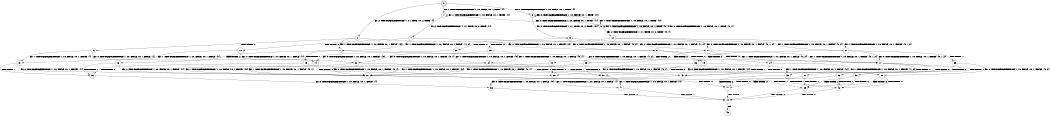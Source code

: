 digraph BCG {
size = "7, 10.5";
center = TRUE;
node [shape = circle];
0 [peripheries = 2];
0 -> 1 [label = "EX !1 !ATOMIC_EXCH_BRANCH (1, +0, FALSE, +0, 1, TRUE) !{}"];
0 -> 2 [label = "EX !2 !ATOMIC_EXCH_BRANCH (1, +1, TRUE, +0, 2, TRUE) !{}"];
0 -> 3 [label = "EX !0 !ATOMIC_EXCH_BRANCH (1, +0, FALSE, +0, 1, TRUE) !{}"];
1 -> 4 [label = "EX !2 !ATOMIC_EXCH_BRANCH (1, +1, TRUE, +0, 2, TRUE) !{1}"];
1 -> 5 [label = "EX !0 !ATOMIC_EXCH_BRANCH (1, +0, FALSE, +0, 1, TRUE) !{1}"];
1 -> 1 [label = "EX !1 !ATOMIC_EXCH_BRANCH (1, +0, FALSE, +0, 1, TRUE) !{1}"];
2 -> 6 [label = "TERMINATE !2"];
2 -> 7 [label = "EX !1 !ATOMIC_EXCH_BRANCH (1, +0, FALSE, +0, 1, FALSE) !{2}"];
2 -> 8 [label = "EX !0 !ATOMIC_EXCH_BRANCH (1, +0, FALSE, +0, 1, FALSE) !{2}"];
3 -> 5 [label = "EX !1 !ATOMIC_EXCH_BRANCH (1, +0, FALSE, +0, 1, TRUE) !{0}"];
3 -> 9 [label = "EX !2 !ATOMIC_EXCH_BRANCH (1, +1, TRUE, +0, 2, TRUE) !{0}"];
3 -> 3 [label = "EX !0 !ATOMIC_EXCH_BRANCH (1, +0, FALSE, +0, 1, TRUE) !{0}"];
4 -> 10 [label = "TERMINATE !2"];
4 -> 11 [label = "EX !0 !ATOMIC_EXCH_BRANCH (1, +0, FALSE, +0, 1, FALSE) !{1, 2}"];
4 -> 7 [label = "EX !1 !ATOMIC_EXCH_BRANCH (1, +0, FALSE, +0, 1, FALSE) !{1, 2}"];
5 -> 12 [label = "EX !2 !ATOMIC_EXCH_BRANCH (1, +1, TRUE, +0, 2, TRUE) !{0, 1}"];
5 -> 5 [label = "EX !1 !ATOMIC_EXCH_BRANCH (1, +0, FALSE, +0, 1, TRUE) !{0, 1}"];
5 -> 5 [label = "EX !0 !ATOMIC_EXCH_BRANCH (1, +0, FALSE, +0, 1, TRUE) !{0, 1}"];
6 -> 13 [label = "EX !1 !ATOMIC_EXCH_BRANCH (1, +0, FALSE, +0, 1, FALSE) !{}"];
6 -> 14 [label = "EX !0 !ATOMIC_EXCH_BRANCH (1, +0, FALSE, +0, 1, FALSE) !{}"];
7 -> 15 [label = "TERMINATE !1"];
7 -> 16 [label = "TERMINATE !2"];
7 -> 17 [label = "EX !0 !ATOMIC_EXCH_BRANCH (1, +0, FALSE, +0, 1, FALSE) !{1, 2}"];
8 -> 18 [label = "TERMINATE !2"];
8 -> 19 [label = "TERMINATE !0"];
8 -> 17 [label = "EX !1 !ATOMIC_EXCH_BRANCH (1, +0, FALSE, +0, 1, FALSE) !{0, 2}"];
9 -> 20 [label = "TERMINATE !2"];
9 -> 21 [label = "EX !1 !ATOMIC_EXCH_BRANCH (1, +0, FALSE, +0, 1, FALSE) !{0, 2}"];
9 -> 8 [label = "EX !0 !ATOMIC_EXCH_BRANCH (1, +0, FALSE, +0, 1, FALSE) !{0, 2}"];
10 -> 13 [label = "EX !1 !ATOMIC_EXCH_BRANCH (1, +0, FALSE, +0, 1, FALSE) !{1}"];
10 -> 22 [label = "EX !0 !ATOMIC_EXCH_BRANCH (1, +0, FALSE, +0, 1, FALSE) !{1}"];
11 -> 23 [label = "TERMINATE !2"];
11 -> 24 [label = "TERMINATE !0"];
11 -> 17 [label = "EX !1 !ATOMIC_EXCH_BRANCH (1, +0, FALSE, +0, 1, FALSE) !{0, 1, 2}"];
12 -> 25 [label = "TERMINATE !2"];
12 -> 21 [label = "EX !1 !ATOMIC_EXCH_BRANCH (1, +0, FALSE, +0, 1, FALSE) !{0, 1, 2}"];
12 -> 11 [label = "EX !0 !ATOMIC_EXCH_BRANCH (1, +0, FALSE, +0, 1, FALSE) !{0, 1, 2}"];
13 -> 26 [label = "TERMINATE !1"];
13 -> 27 [label = "EX !0 !ATOMIC_EXCH_BRANCH (1, +0, FALSE, +0, 1, FALSE) !{1}"];
14 -> 28 [label = "TERMINATE !0"];
14 -> 27 [label = "EX !1 !ATOMIC_EXCH_BRANCH (1, +0, FALSE, +0, 1, FALSE) !{0}"];
15 -> 26 [label = "TERMINATE !2"];
15 -> 29 [label = "EX !0 !ATOMIC_EXCH_BRANCH (1, +0, FALSE, +0, 1, FALSE) !{2}"];
16 -> 26 [label = "TERMINATE !1"];
16 -> 27 [label = "EX !0 !ATOMIC_EXCH_BRANCH (1, +0, FALSE, +0, 1, FALSE) !{1}"];
17 -> 30 [label = "TERMINATE !1"];
17 -> 31 [label = "TERMINATE !2"];
17 -> 32 [label = "TERMINATE !0"];
18 -> 28 [label = "TERMINATE !0"];
18 -> 27 [label = "EX !1 !ATOMIC_EXCH_BRANCH (1, +0, FALSE, +0, 1, FALSE) !{0}"];
19 -> 28 [label = "TERMINATE !2"];
19 -> 33 [label = "EX !1 !ATOMIC_EXCH_BRANCH (1, +0, FALSE, +0, 1, FALSE) !{2}"];
20 -> 14 [label = "EX !0 !ATOMIC_EXCH_BRANCH (1, +0, FALSE, +0, 1, FALSE) !{0}"];
20 -> 34 [label = "EX !1 !ATOMIC_EXCH_BRANCH (1, +0, FALSE, +0, 1, FALSE) !{0}"];
21 -> 35 [label = "TERMINATE !1"];
21 -> 36 [label = "TERMINATE !2"];
21 -> 17 [label = "EX !0 !ATOMIC_EXCH_BRANCH (1, +0, FALSE, +0, 1, FALSE) !{0, 1, 2}"];
22 -> 37 [label = "TERMINATE !0"];
22 -> 27 [label = "EX !1 !ATOMIC_EXCH_BRANCH (1, +0, FALSE, +0, 1, FALSE) !{0, 1}"];
23 -> 27 [label = "EX !1 !ATOMIC_EXCH_BRANCH (1, +0, FALSE, +0, 1, FALSE) !{0, 1}"];
23 -> 37 [label = "TERMINATE !0"];
24 -> 33 [label = "EX !1 !ATOMIC_EXCH_BRANCH (1, +0, FALSE, +0, 1, FALSE) !{1, 2}"];
24 -> 37 [label = "TERMINATE !2"];
25 -> 34 [label = "EX !1 !ATOMIC_EXCH_BRANCH (1, +0, FALSE, +0, 1, FALSE) !{0, 1}"];
25 -> 22 [label = "EX !0 !ATOMIC_EXCH_BRANCH (1, +0, FALSE, +0, 1, FALSE) !{0, 1}"];
26 -> 38 [label = "EX !0 !ATOMIC_EXCH_BRANCH (1, +0, FALSE, +0, 1, FALSE) !{}"];
27 -> 39 [label = "TERMINATE !1"];
27 -> 40 [label = "TERMINATE !0"];
28 -> 41 [label = "EX !1 !ATOMIC_EXCH_BRANCH (1, +0, FALSE, +0, 1, FALSE) !{}"];
29 -> 39 [label = "TERMINATE !2"];
29 -> 42 [label = "TERMINATE !0"];
30 -> 39 [label = "TERMINATE !2"];
30 -> 42 [label = "TERMINATE !0"];
31 -> 39 [label = "TERMINATE !1"];
31 -> 40 [label = "TERMINATE !0"];
32 -> 42 [label = "TERMINATE !1"];
32 -> 40 [label = "TERMINATE !2"];
33 -> 42 [label = "TERMINATE !1"];
33 -> 40 [label = "TERMINATE !2"];
34 -> 43 [label = "TERMINATE !1"];
34 -> 27 [label = "EX !0 !ATOMIC_EXCH_BRANCH (1, +0, FALSE, +0, 1, FALSE) !{0, 1}"];
35 -> 29 [label = "EX !0 !ATOMIC_EXCH_BRANCH (1, +0, FALSE, +0, 1, FALSE) !{0, 2}"];
35 -> 43 [label = "TERMINATE !2"];
36 -> 27 [label = "EX !0 !ATOMIC_EXCH_BRANCH (1, +0, FALSE, +0, 1, FALSE) !{0, 1}"];
36 -> 43 [label = "TERMINATE !1"];
37 -> 41 [label = "EX !1 !ATOMIC_EXCH_BRANCH (1, +0, FALSE, +0, 1, FALSE) !{1}"];
38 -> 44 [label = "TERMINATE !0"];
39 -> 44 [label = "TERMINATE !0"];
40 -> 44 [label = "TERMINATE !1"];
41 -> 44 [label = "TERMINATE !1"];
42 -> 44 [label = "TERMINATE !2"];
43 -> 38 [label = "EX !0 !ATOMIC_EXCH_BRANCH (1, +0, FALSE, +0, 1, FALSE) !{0}"];
44 -> 45 [label = "exit"];
}
